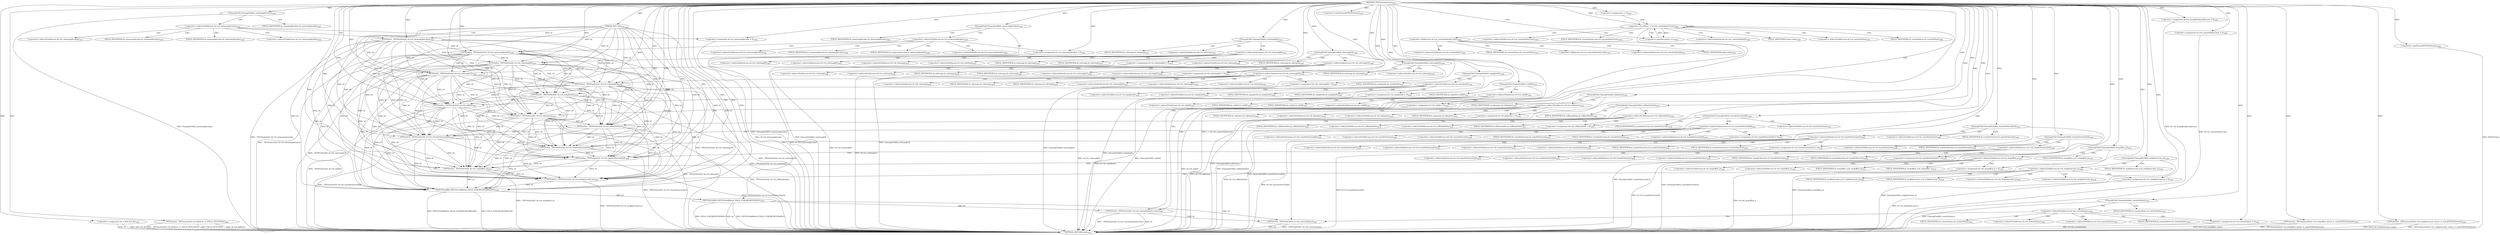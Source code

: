 digraph "TIFFFreeDirectory" {  
"43213" [label = <(METHOD,TIFFFreeDirectory)<SUB>1619</SUB>> ]
"43599" [label = <(METHOD_RETURN,void)<SUB>1619</SUB>> ]
"43214" [label = <(PARAM,TIFF *tif)<SUB>1619</SUB>> ]
"43217" [label = <(&lt;operator&gt;.assignment,*td = &amp;tif-&gt;tif_dir)<SUB>1621</SUB>> ]
"43224" [label = <(_TIFFmemset,_TIFFmemset(td-&gt;td_fieldsset, 0, FIELD_SETLONGS))<SUB>1624</SUB>> ]
"43230" [label = <(CleanupField,CleanupField(td_sminsamplevalue))<SUB>1625</SUB>> ]
"43248" [label = <(CleanupField,CleanupField(td_smaxsamplevalue))<SUB>1626</SUB>> ]
"43266" [label = <(CleanupField,CleanupField(td_colormap[0]))<SUB>1627</SUB>> ]
"43290" [label = <(CleanupField,CleanupField(td_colormap[1]))<SUB>1628</SUB>> ]
"43314" [label = <(CleanupField,CleanupField(td_colormap[2]))<SUB>1629</SUB>> ]
"43338" [label = <(CleanupField,CleanupField(td_sampleinfo))<SUB>1630</SUB>> ]
"43356" [label = <(CleanupField,CleanupField(td_subifd))<SUB>1631</SUB>> ]
"43374" [label = <(CleanupField,CleanupField(td_inknames))<SUB>1632</SUB>> ]
"43392" [label = <(CleanupField,CleanupField(td_refblackwhite))<SUB>1633</SUB>> ]
"43410" [label = <(CleanupField,CleanupField(td_transferfunction[0]))<SUB>1634</SUB>> ]
"43434" [label = <(CleanupField,CleanupField(td_transferfunction[1]))<SUB>1635</SUB>> ]
"43458" [label = <(CleanupField,CleanupField(td_transferfunction[2]))<SUB>1636</SUB>> ]
"43482" [label = <(CleanupField,CleanupField(td_stripoffset_p))<SUB>1637</SUB>> ]
"43500" [label = <(CleanupField,CleanupField(td_stripbytecount_p))<SUB>1638</SUB>> ]
"43518" [label = <(&lt;operator&gt;.assignment,td-&gt;td_stripoffsetbyteallocsize = 0)<SUB>1639</SUB>> ]
"43523" [label = <(TIFFClrFieldBit,TIFFClrFieldBit(tif, FIELD_YCBCRSUBSAMPLING))<SUB>1640</SUB>> ]
"43526" [label = <(TIFFClrFieldBit,TIFFClrFieldBit(tif, FIELD_YCBCRPOSITIONING))<SUB>1641</SUB>> ]
"43560" [label = <(&lt;operator&gt;.assignment,td-&gt;td_customValueCount = 0)<SUB>1650</SUB>> ]
"43565" [label = <(CleanupField,CleanupField(td_customValues))<SUB>1651</SUB>> ]
"43583" [label = <(_TIFFmemset,_TIFFmemset(&amp;(td-&gt;td_stripoffset_entry), 0, sizeof(TIFFDirEntry)))<SUB>1653</SUB>> ]
"43591" [label = <(_TIFFmemset,_TIFFmemset(&amp;(td-&gt;td_stripbytecount_entry), 0, sizeof(TIFFDirEntry)))<SUB>1654</SUB>> ]
"43534" [label = <(&lt;operator&gt;.lessThan,i &lt; td-&gt;td_customValueCount)<SUB>1644</SUB>> ]
"43539" [label = <(&lt;operator&gt;.postIncrement,i++)<SUB>1644</SUB>> ]
"43531" [label = <(&lt;operator&gt;.assignment,i = 0)<SUB>1644</SUB>> ]
"43589" [label = <(&lt;operator&gt;.sizeOf,sizeof(TIFFDirEntry))<SUB>1653</SUB>> ]
"43597" [label = <(&lt;operator&gt;.sizeOf,sizeof(TIFFDirEntry))<SUB>1654</SUB>> ]
"43551" [label = <(_TIFFfreeExt,_TIFFfreeExt(tif, td-&gt;td_customValues[i].value))<SUB>1647</SUB>> ]
"43238" [label = <(_TIFFfreeExt,_TIFFfreeExt(tif, td-&gt;td_sminsamplevalue))<SUB>1625</SUB>> ]
"43243" [label = <(&lt;operator&gt;.assignment,td-&gt;td_sminsamplevalue = 0)<SUB>1625</SUB>> ]
"43256" [label = <(_TIFFfreeExt,_TIFFfreeExt(tif, td-&gt;td_smaxsamplevalue))<SUB>1626</SUB>> ]
"43261" [label = <(&lt;operator&gt;.assignment,td-&gt;td_smaxsamplevalue = 0)<SUB>1626</SUB>> ]
"43276" [label = <(_TIFFfreeExt,_TIFFfreeExt(tif, td-&gt;td_colormap[0]))<SUB>1627</SUB>> ]
"43283" [label = <(&lt;operator&gt;.assignment,td-&gt;td_colormap[0] = 0)<SUB>1627</SUB>> ]
"43300" [label = <(_TIFFfreeExt,_TIFFfreeExt(tif, td-&gt;td_colormap[1]))<SUB>1628</SUB>> ]
"43307" [label = <(&lt;operator&gt;.assignment,td-&gt;td_colormap[1] = 0)<SUB>1628</SUB>> ]
"43324" [label = <(_TIFFfreeExt,_TIFFfreeExt(tif, td-&gt;td_colormap[2]))<SUB>1629</SUB>> ]
"43331" [label = <(&lt;operator&gt;.assignment,td-&gt;td_colormap[2] = 0)<SUB>1629</SUB>> ]
"43346" [label = <(_TIFFfreeExt,_TIFFfreeExt(tif, td-&gt;td_sampleinfo))<SUB>1630</SUB>> ]
"43351" [label = <(&lt;operator&gt;.assignment,td-&gt;td_sampleinfo = 0)<SUB>1630</SUB>> ]
"43364" [label = <(_TIFFfreeExt,_TIFFfreeExt(tif, td-&gt;td_subifd))<SUB>1631</SUB>> ]
"43369" [label = <(&lt;operator&gt;.assignment,td-&gt;td_subifd = 0)<SUB>1631</SUB>> ]
"43382" [label = <(_TIFFfreeExt,_TIFFfreeExt(tif, td-&gt;td_inknames))<SUB>1632</SUB>> ]
"43387" [label = <(&lt;operator&gt;.assignment,td-&gt;td_inknames = 0)<SUB>1632</SUB>> ]
"43400" [label = <(_TIFFfreeExt,_TIFFfreeExt(tif, td-&gt;td_refblackwhite))<SUB>1633</SUB>> ]
"43405" [label = <(&lt;operator&gt;.assignment,td-&gt;td_refblackwhite = 0)<SUB>1633</SUB>> ]
"43420" [label = <(_TIFFfreeExt,_TIFFfreeExt(tif, td-&gt;td_transferfunction[0]))<SUB>1634</SUB>> ]
"43427" [label = <(&lt;operator&gt;.assignment,td-&gt;td_transferfunction[0] = 0)<SUB>1634</SUB>> ]
"43444" [label = <(_TIFFfreeExt,_TIFFfreeExt(tif, td-&gt;td_transferfunction[1]))<SUB>1635</SUB>> ]
"43451" [label = <(&lt;operator&gt;.assignment,td-&gt;td_transferfunction[1] = 0)<SUB>1635</SUB>> ]
"43468" [label = <(_TIFFfreeExt,_TIFFfreeExt(tif, td-&gt;td_transferfunction[2]))<SUB>1636</SUB>> ]
"43475" [label = <(&lt;operator&gt;.assignment,td-&gt;td_transferfunction[2] = 0)<SUB>1636</SUB>> ]
"43490" [label = <(_TIFFfreeExt,_TIFFfreeExt(tif, td-&gt;td_stripoffset_p))<SUB>1637</SUB>> ]
"43495" [label = <(&lt;operator&gt;.assignment,td-&gt;td_stripoffset_p = 0)<SUB>1637</SUB>> ]
"43508" [label = <(_TIFFfreeExt,_TIFFfreeExt(tif, td-&gt;td_stripbytecount_p))<SUB>1638</SUB>> ]
"43513" [label = <(&lt;operator&gt;.assignment,td-&gt;td_stripbytecount_p = 0)<SUB>1638</SUB>> ]
"43573" [label = <(_TIFFfreeExt,_TIFFfreeExt(tif, td-&gt;td_customValues))<SUB>1651</SUB>> ]
"43578" [label = <(&lt;operator&gt;.assignment,td-&gt;td_customValues = 0)<SUB>1651</SUB>> ]
"43536" [label = <(&lt;operator&gt;.indirectFieldAccess,td-&gt;td_customValueCount)<SUB>1644</SUB>> ]
"43538" [label = <(FIELD_IDENTIFIER,td_customValueCount,td_customValueCount)<SUB>1644</SUB>> ]
"43543" [label = <(&lt;operator&gt;.fieldAccess,td-&gt;td_customValues[i].value)<SUB>1646</SUB>> ]
"43234" [label = <(&lt;operator&gt;.indirectFieldAccess,td-&gt;td_sminsamplevalue)<SUB>1625</SUB>> ]
"43252" [label = <(&lt;operator&gt;.indirectFieldAccess,td-&gt;td_smaxsamplevalue)<SUB>1626</SUB>> ]
"43270" [label = <(&lt;operator&gt;.indirectIndexAccess,td-&gt;td_colormap[0])<SUB>1627</SUB>> ]
"43294" [label = <(&lt;operator&gt;.indirectIndexAccess,td-&gt;td_colormap[1])<SUB>1628</SUB>> ]
"43318" [label = <(&lt;operator&gt;.indirectIndexAccess,td-&gt;td_colormap[2])<SUB>1629</SUB>> ]
"43342" [label = <(&lt;operator&gt;.indirectFieldAccess,td-&gt;td_sampleinfo)<SUB>1630</SUB>> ]
"43360" [label = <(&lt;operator&gt;.indirectFieldAccess,td-&gt;td_subifd)<SUB>1631</SUB>> ]
"43378" [label = <(&lt;operator&gt;.indirectFieldAccess,td-&gt;td_inknames)<SUB>1632</SUB>> ]
"43396" [label = <(&lt;operator&gt;.indirectFieldAccess,td-&gt;td_refblackwhite)<SUB>1633</SUB>> ]
"43414" [label = <(&lt;operator&gt;.indirectIndexAccess,td-&gt;td_transferfunction[0])<SUB>1634</SUB>> ]
"43438" [label = <(&lt;operator&gt;.indirectIndexAccess,td-&gt;td_transferfunction[1])<SUB>1635</SUB>> ]
"43462" [label = <(&lt;operator&gt;.indirectIndexAccess,td-&gt;td_transferfunction[2])<SUB>1636</SUB>> ]
"43486" [label = <(&lt;operator&gt;.indirectFieldAccess,td-&gt;td_stripoffset_p)<SUB>1637</SUB>> ]
"43504" [label = <(&lt;operator&gt;.indirectFieldAccess,td-&gt;td_stripbytecount_p)<SUB>1638</SUB>> ]
"43544" [label = <(&lt;operator&gt;.indirectIndexAccess,td-&gt;td_customValues[i])<SUB>1646</SUB>> ]
"43549" [label = <(FIELD_IDENTIFIER,value,value)<SUB>1646</SUB>> ]
"43569" [label = <(&lt;operator&gt;.indirectFieldAccess,td-&gt;td_customValues)<SUB>1651</SUB>> ]
"43236" [label = <(FIELD_IDENTIFIER,td_sminsamplevalue,td_sminsamplevalue)<SUB>1625</SUB>> ]
"43254" [label = <(FIELD_IDENTIFIER,td_smaxsamplevalue,td_smaxsamplevalue)<SUB>1626</SUB>> ]
"43271" [label = <(&lt;operator&gt;.indirectFieldAccess,td-&gt;td_colormap)<SUB>1627</SUB>> ]
"43295" [label = <(&lt;operator&gt;.indirectFieldAccess,td-&gt;td_colormap)<SUB>1628</SUB>> ]
"43319" [label = <(&lt;operator&gt;.indirectFieldAccess,td-&gt;td_colormap)<SUB>1629</SUB>> ]
"43344" [label = <(FIELD_IDENTIFIER,td_sampleinfo,td_sampleinfo)<SUB>1630</SUB>> ]
"43362" [label = <(FIELD_IDENTIFIER,td_subifd,td_subifd)<SUB>1631</SUB>> ]
"43380" [label = <(FIELD_IDENTIFIER,td_inknames,td_inknames)<SUB>1632</SUB>> ]
"43398" [label = <(FIELD_IDENTIFIER,td_refblackwhite,td_refblackwhite)<SUB>1633</SUB>> ]
"43415" [label = <(&lt;operator&gt;.indirectFieldAccess,td-&gt;td_transferfunction)<SUB>1634</SUB>> ]
"43439" [label = <(&lt;operator&gt;.indirectFieldAccess,td-&gt;td_transferfunction)<SUB>1635</SUB>> ]
"43463" [label = <(&lt;operator&gt;.indirectFieldAccess,td-&gt;td_transferfunction)<SUB>1636</SUB>> ]
"43488" [label = <(FIELD_IDENTIFIER,td_stripoffset_p,td_stripoffset_p)<SUB>1637</SUB>> ]
"43506" [label = <(FIELD_IDENTIFIER,td_stripbytecount_p,td_stripbytecount_p)<SUB>1638</SUB>> ]
"43545" [label = <(&lt;operator&gt;.indirectFieldAccess,td-&gt;td_customValues)<SUB>1646</SUB>> ]
"43553" [label = <(&lt;operator&gt;.fieldAccess,td-&gt;td_customValues[i].value)<SUB>1647</SUB>> ]
"43571" [label = <(FIELD_IDENTIFIER,td_customValues,td_customValues)<SUB>1651</SUB>> ]
"43240" [label = <(&lt;operator&gt;.indirectFieldAccess,td-&gt;td_sminsamplevalue)<SUB>1625</SUB>> ]
"43244" [label = <(&lt;operator&gt;.indirectFieldAccess,td-&gt;td_sminsamplevalue)<SUB>1625</SUB>> ]
"43258" [label = <(&lt;operator&gt;.indirectFieldAccess,td-&gt;td_smaxsamplevalue)<SUB>1626</SUB>> ]
"43262" [label = <(&lt;operator&gt;.indirectFieldAccess,td-&gt;td_smaxsamplevalue)<SUB>1626</SUB>> ]
"43273" [label = <(FIELD_IDENTIFIER,td_colormap,td_colormap)<SUB>1627</SUB>> ]
"43278" [label = <(&lt;operator&gt;.indirectIndexAccess,td-&gt;td_colormap[0])<SUB>1627</SUB>> ]
"43284" [label = <(&lt;operator&gt;.indirectIndexAccess,td-&gt;td_colormap[0])<SUB>1627</SUB>> ]
"43297" [label = <(FIELD_IDENTIFIER,td_colormap,td_colormap)<SUB>1628</SUB>> ]
"43302" [label = <(&lt;operator&gt;.indirectIndexAccess,td-&gt;td_colormap[1])<SUB>1628</SUB>> ]
"43308" [label = <(&lt;operator&gt;.indirectIndexAccess,td-&gt;td_colormap[1])<SUB>1628</SUB>> ]
"43321" [label = <(FIELD_IDENTIFIER,td_colormap,td_colormap)<SUB>1629</SUB>> ]
"43326" [label = <(&lt;operator&gt;.indirectIndexAccess,td-&gt;td_colormap[2])<SUB>1629</SUB>> ]
"43332" [label = <(&lt;operator&gt;.indirectIndexAccess,td-&gt;td_colormap[2])<SUB>1629</SUB>> ]
"43348" [label = <(&lt;operator&gt;.indirectFieldAccess,td-&gt;td_sampleinfo)<SUB>1630</SUB>> ]
"43352" [label = <(&lt;operator&gt;.indirectFieldAccess,td-&gt;td_sampleinfo)<SUB>1630</SUB>> ]
"43366" [label = <(&lt;operator&gt;.indirectFieldAccess,td-&gt;td_subifd)<SUB>1631</SUB>> ]
"43370" [label = <(&lt;operator&gt;.indirectFieldAccess,td-&gt;td_subifd)<SUB>1631</SUB>> ]
"43384" [label = <(&lt;operator&gt;.indirectFieldAccess,td-&gt;td_inknames)<SUB>1632</SUB>> ]
"43388" [label = <(&lt;operator&gt;.indirectFieldAccess,td-&gt;td_inknames)<SUB>1632</SUB>> ]
"43402" [label = <(&lt;operator&gt;.indirectFieldAccess,td-&gt;td_refblackwhite)<SUB>1633</SUB>> ]
"43406" [label = <(&lt;operator&gt;.indirectFieldAccess,td-&gt;td_refblackwhite)<SUB>1633</SUB>> ]
"43417" [label = <(FIELD_IDENTIFIER,td_transferfunction,td_transferfunction)<SUB>1634</SUB>> ]
"43422" [label = <(&lt;operator&gt;.indirectIndexAccess,td-&gt;td_transferfunction[0])<SUB>1634</SUB>> ]
"43428" [label = <(&lt;operator&gt;.indirectIndexAccess,td-&gt;td_transferfunction[0])<SUB>1634</SUB>> ]
"43441" [label = <(FIELD_IDENTIFIER,td_transferfunction,td_transferfunction)<SUB>1635</SUB>> ]
"43446" [label = <(&lt;operator&gt;.indirectIndexAccess,td-&gt;td_transferfunction[1])<SUB>1635</SUB>> ]
"43452" [label = <(&lt;operator&gt;.indirectIndexAccess,td-&gt;td_transferfunction[1])<SUB>1635</SUB>> ]
"43465" [label = <(FIELD_IDENTIFIER,td_transferfunction,td_transferfunction)<SUB>1636</SUB>> ]
"43470" [label = <(&lt;operator&gt;.indirectIndexAccess,td-&gt;td_transferfunction[2])<SUB>1636</SUB>> ]
"43476" [label = <(&lt;operator&gt;.indirectIndexAccess,td-&gt;td_transferfunction[2])<SUB>1636</SUB>> ]
"43492" [label = <(&lt;operator&gt;.indirectFieldAccess,td-&gt;td_stripoffset_p)<SUB>1637</SUB>> ]
"43496" [label = <(&lt;operator&gt;.indirectFieldAccess,td-&gt;td_stripoffset_p)<SUB>1637</SUB>> ]
"43510" [label = <(&lt;operator&gt;.indirectFieldAccess,td-&gt;td_stripbytecount_p)<SUB>1638</SUB>> ]
"43514" [label = <(&lt;operator&gt;.indirectFieldAccess,td-&gt;td_stripbytecount_p)<SUB>1638</SUB>> ]
"43547" [label = <(FIELD_IDENTIFIER,td_customValues,td_customValues)<SUB>1646</SUB>> ]
"43554" [label = <(&lt;operator&gt;.indirectIndexAccess,td-&gt;td_customValues[i])<SUB>1647</SUB>> ]
"43559" [label = <(FIELD_IDENTIFIER,value,value)<SUB>1647</SUB>> ]
"43575" [label = <(&lt;operator&gt;.indirectFieldAccess,td-&gt;td_customValues)<SUB>1651</SUB>> ]
"43579" [label = <(&lt;operator&gt;.indirectFieldAccess,td-&gt;td_customValues)<SUB>1651</SUB>> ]
"43242" [label = <(FIELD_IDENTIFIER,td_sminsamplevalue,td_sminsamplevalue)<SUB>1625</SUB>> ]
"43246" [label = <(FIELD_IDENTIFIER,td_sminsamplevalue,td_sminsamplevalue)<SUB>1625</SUB>> ]
"43260" [label = <(FIELD_IDENTIFIER,td_smaxsamplevalue,td_smaxsamplevalue)<SUB>1626</SUB>> ]
"43264" [label = <(FIELD_IDENTIFIER,td_smaxsamplevalue,td_smaxsamplevalue)<SUB>1626</SUB>> ]
"43279" [label = <(&lt;operator&gt;.indirectFieldAccess,td-&gt;td_colormap)<SUB>1627</SUB>> ]
"43285" [label = <(&lt;operator&gt;.indirectFieldAccess,td-&gt;td_colormap)<SUB>1627</SUB>> ]
"43303" [label = <(&lt;operator&gt;.indirectFieldAccess,td-&gt;td_colormap)<SUB>1628</SUB>> ]
"43309" [label = <(&lt;operator&gt;.indirectFieldAccess,td-&gt;td_colormap)<SUB>1628</SUB>> ]
"43327" [label = <(&lt;operator&gt;.indirectFieldAccess,td-&gt;td_colormap)<SUB>1629</SUB>> ]
"43333" [label = <(&lt;operator&gt;.indirectFieldAccess,td-&gt;td_colormap)<SUB>1629</SUB>> ]
"43350" [label = <(FIELD_IDENTIFIER,td_sampleinfo,td_sampleinfo)<SUB>1630</SUB>> ]
"43354" [label = <(FIELD_IDENTIFIER,td_sampleinfo,td_sampleinfo)<SUB>1630</SUB>> ]
"43368" [label = <(FIELD_IDENTIFIER,td_subifd,td_subifd)<SUB>1631</SUB>> ]
"43372" [label = <(FIELD_IDENTIFIER,td_subifd,td_subifd)<SUB>1631</SUB>> ]
"43386" [label = <(FIELD_IDENTIFIER,td_inknames,td_inknames)<SUB>1632</SUB>> ]
"43390" [label = <(FIELD_IDENTIFIER,td_inknames,td_inknames)<SUB>1632</SUB>> ]
"43404" [label = <(FIELD_IDENTIFIER,td_refblackwhite,td_refblackwhite)<SUB>1633</SUB>> ]
"43408" [label = <(FIELD_IDENTIFIER,td_refblackwhite,td_refblackwhite)<SUB>1633</SUB>> ]
"43423" [label = <(&lt;operator&gt;.indirectFieldAccess,td-&gt;td_transferfunction)<SUB>1634</SUB>> ]
"43429" [label = <(&lt;operator&gt;.indirectFieldAccess,td-&gt;td_transferfunction)<SUB>1634</SUB>> ]
"43447" [label = <(&lt;operator&gt;.indirectFieldAccess,td-&gt;td_transferfunction)<SUB>1635</SUB>> ]
"43453" [label = <(&lt;operator&gt;.indirectFieldAccess,td-&gt;td_transferfunction)<SUB>1635</SUB>> ]
"43471" [label = <(&lt;operator&gt;.indirectFieldAccess,td-&gt;td_transferfunction)<SUB>1636</SUB>> ]
"43477" [label = <(&lt;operator&gt;.indirectFieldAccess,td-&gt;td_transferfunction)<SUB>1636</SUB>> ]
"43494" [label = <(FIELD_IDENTIFIER,td_stripoffset_p,td_stripoffset_p)<SUB>1637</SUB>> ]
"43498" [label = <(FIELD_IDENTIFIER,td_stripoffset_p,td_stripoffset_p)<SUB>1637</SUB>> ]
"43512" [label = <(FIELD_IDENTIFIER,td_stripbytecount_p,td_stripbytecount_p)<SUB>1638</SUB>> ]
"43516" [label = <(FIELD_IDENTIFIER,td_stripbytecount_p,td_stripbytecount_p)<SUB>1638</SUB>> ]
"43555" [label = <(&lt;operator&gt;.indirectFieldAccess,td-&gt;td_customValues)<SUB>1647</SUB>> ]
"43577" [label = <(FIELD_IDENTIFIER,td_customValues,td_customValues)<SUB>1651</SUB>> ]
"43581" [label = <(FIELD_IDENTIFIER,td_customValues,td_customValues)<SUB>1651</SUB>> ]
"43281" [label = <(FIELD_IDENTIFIER,td_colormap,td_colormap)<SUB>1627</SUB>> ]
"43287" [label = <(FIELD_IDENTIFIER,td_colormap,td_colormap)<SUB>1627</SUB>> ]
"43305" [label = <(FIELD_IDENTIFIER,td_colormap,td_colormap)<SUB>1628</SUB>> ]
"43311" [label = <(FIELD_IDENTIFIER,td_colormap,td_colormap)<SUB>1628</SUB>> ]
"43329" [label = <(FIELD_IDENTIFIER,td_colormap,td_colormap)<SUB>1629</SUB>> ]
"43335" [label = <(FIELD_IDENTIFIER,td_colormap,td_colormap)<SUB>1629</SUB>> ]
"43425" [label = <(FIELD_IDENTIFIER,td_transferfunction,td_transferfunction)<SUB>1634</SUB>> ]
"43431" [label = <(FIELD_IDENTIFIER,td_transferfunction,td_transferfunction)<SUB>1634</SUB>> ]
"43449" [label = <(FIELD_IDENTIFIER,td_transferfunction,td_transferfunction)<SUB>1635</SUB>> ]
"43455" [label = <(FIELD_IDENTIFIER,td_transferfunction,td_transferfunction)<SUB>1635</SUB>> ]
"43473" [label = <(FIELD_IDENTIFIER,td_transferfunction,td_transferfunction)<SUB>1636</SUB>> ]
"43479" [label = <(FIELD_IDENTIFIER,td_transferfunction,td_transferfunction)<SUB>1636</SUB>> ]
"43557" [label = <(FIELD_IDENTIFIER,td_customValues,td_customValues)<SUB>1647</SUB>> ]
  "43217" -> "43599"  [ label = "DDG: td"] 
  "43217" -> "43599"  [ label = "DDG: &amp;tif-&gt;tif_dir"] 
  "43224" -> "43599"  [ label = "DDG: td-&gt;td_fieldsset"] 
  "43224" -> "43599"  [ label = "DDG: _TIFFmemset(td-&gt;td_fieldsset, 0, FIELD_SETLONGS)"] 
  "43230" -> "43599"  [ label = "DDG: CleanupField(td_sminsamplevalue)"] 
  "43238" -> "43599"  [ label = "DDG: _TIFFfreeExt(tif, td-&gt;td_sminsamplevalue)"] 
  "43243" -> "43599"  [ label = "DDG: td-&gt;td_sminsamplevalue"] 
  "43248" -> "43599"  [ label = "DDG: CleanupField(td_smaxsamplevalue)"] 
  "43256" -> "43599"  [ label = "DDG: _TIFFfreeExt(tif, td-&gt;td_smaxsamplevalue)"] 
  "43261" -> "43599"  [ label = "DDG: td-&gt;td_smaxsamplevalue"] 
  "43266" -> "43599"  [ label = "DDG: CleanupField(td_colormap[0])"] 
  "43276" -> "43599"  [ label = "DDG: _TIFFfreeExt(tif, td-&gt;td_colormap[0])"] 
  "43283" -> "43599"  [ label = "DDG: td-&gt;td_colormap[0]"] 
  "43290" -> "43599"  [ label = "DDG: CleanupField(td_colormap[1])"] 
  "43300" -> "43599"  [ label = "DDG: _TIFFfreeExt(tif, td-&gt;td_colormap[1])"] 
  "43307" -> "43599"  [ label = "DDG: td-&gt;td_colormap[1]"] 
  "43314" -> "43599"  [ label = "DDG: CleanupField(td_colormap[2])"] 
  "43324" -> "43599"  [ label = "DDG: _TIFFfreeExt(tif, td-&gt;td_colormap[2])"] 
  "43331" -> "43599"  [ label = "DDG: td-&gt;td_colormap[2]"] 
  "43338" -> "43599"  [ label = "DDG: CleanupField(td_sampleinfo)"] 
  "43346" -> "43599"  [ label = "DDG: _TIFFfreeExt(tif, td-&gt;td_sampleinfo)"] 
  "43351" -> "43599"  [ label = "DDG: td-&gt;td_sampleinfo"] 
  "43356" -> "43599"  [ label = "DDG: CleanupField(td_subifd)"] 
  "43364" -> "43599"  [ label = "DDG: _TIFFfreeExt(tif, td-&gt;td_subifd)"] 
  "43369" -> "43599"  [ label = "DDG: td-&gt;td_subifd"] 
  "43374" -> "43599"  [ label = "DDG: CleanupField(td_inknames)"] 
  "43382" -> "43599"  [ label = "DDG: _TIFFfreeExt(tif, td-&gt;td_inknames)"] 
  "43387" -> "43599"  [ label = "DDG: td-&gt;td_inknames"] 
  "43392" -> "43599"  [ label = "DDG: CleanupField(td_refblackwhite)"] 
  "43400" -> "43599"  [ label = "DDG: _TIFFfreeExt(tif, td-&gt;td_refblackwhite)"] 
  "43405" -> "43599"  [ label = "DDG: td-&gt;td_refblackwhite"] 
  "43410" -> "43599"  [ label = "DDG: CleanupField(td_transferfunction[0])"] 
  "43420" -> "43599"  [ label = "DDG: _TIFFfreeExt(tif, td-&gt;td_transferfunction[0])"] 
  "43427" -> "43599"  [ label = "DDG: td-&gt;td_transferfunction[0]"] 
  "43434" -> "43599"  [ label = "DDG: CleanupField(td_transferfunction[1])"] 
  "43444" -> "43599"  [ label = "DDG: _TIFFfreeExt(tif, td-&gt;td_transferfunction[1])"] 
  "43451" -> "43599"  [ label = "DDG: td-&gt;td_transferfunction[1]"] 
  "43458" -> "43599"  [ label = "DDG: CleanupField(td_transferfunction[2])"] 
  "43468" -> "43599"  [ label = "DDG: _TIFFfreeExt(tif, td-&gt;td_transferfunction[2])"] 
  "43475" -> "43599"  [ label = "DDG: td-&gt;td_transferfunction[2]"] 
  "43482" -> "43599"  [ label = "DDG: CleanupField(td_stripoffset_p)"] 
  "43490" -> "43599"  [ label = "DDG: _TIFFfreeExt(tif, td-&gt;td_stripoffset_p)"] 
  "43495" -> "43599"  [ label = "DDG: td-&gt;td_stripoffset_p"] 
  "43500" -> "43599"  [ label = "DDG: CleanupField(td_stripbytecount_p)"] 
  "43508" -> "43599"  [ label = "DDG: _TIFFfreeExt(tif, td-&gt;td_stripbytecount_p)"] 
  "43513" -> "43599"  [ label = "DDG: td-&gt;td_stripbytecount_p"] 
  "43518" -> "43599"  [ label = "DDG: td-&gt;td_stripoffsetbyteallocsize"] 
  "43523" -> "43599"  [ label = "DDG: TIFFClrFieldBit(tif, FIELD_YCBCRSUBSAMPLING)"] 
  "43526" -> "43599"  [ label = "DDG: tif"] 
  "43526" -> "43599"  [ label = "DDG: TIFFClrFieldBit(tif, FIELD_YCBCRPOSITIONING)"] 
  "43534" -> "43599"  [ label = "DDG: i"] 
  "43534" -> "43599"  [ label = "DDG: i &lt; td-&gt;td_customValueCount"] 
  "43560" -> "43599"  [ label = "DDG: td-&gt;td_customValueCount"] 
  "43565" -> "43599"  [ label = "DDG: CleanupField(td_customValues)"] 
  "43573" -> "43599"  [ label = "DDG: tif"] 
  "43573" -> "43599"  [ label = "DDG: _TIFFfreeExt(tif, td-&gt;td_customValues)"] 
  "43578" -> "43599"  [ label = "DDG: td-&gt;td_customValues"] 
  "43583" -> "43599"  [ label = "DDG: &amp;(td-&gt;td_stripoffset_entry)"] 
  "43583" -> "43599"  [ label = "DDG: _TIFFmemset(&amp;(td-&gt;td_stripoffset_entry), 0, sizeof(TIFFDirEntry))"] 
  "43591" -> "43599"  [ label = "DDG: &amp;(td-&gt;td_stripbytecount_entry)"] 
  "43597" -> "43599"  [ label = "DDG: TIFFDirEntry"] 
  "43591" -> "43599"  [ label = "DDG: _TIFFmemset(&amp;(td-&gt;td_stripbytecount_entry), 0, sizeof(TIFFDirEntry))"] 
  "43551" -> "43599"  [ label = "DDG: tif"] 
  "43551" -> "43599"  [ label = "DDG: _TIFFfreeExt(tif, td-&gt;td_customValues[i].value)"] 
  "43526" -> "43599"  [ label = "DDG: FIELD_YCBCRPOSITIONING"] 
  "43224" -> "43599"  [ label = "DDG: FIELD_SETLONGS"] 
  "43523" -> "43599"  [ label = "DDG: FIELD_YCBCRSUBSAMPLING"] 
  "43213" -> "43214"  [ label = "DDG: "] 
  "43213" -> "43230"  [ label = "DDG: "] 
  "43213" -> "43248"  [ label = "DDG: "] 
  "43213" -> "43266"  [ label = "DDG: "] 
  "43213" -> "43290"  [ label = "DDG: "] 
  "43213" -> "43314"  [ label = "DDG: "] 
  "43213" -> "43338"  [ label = "DDG: "] 
  "43213" -> "43356"  [ label = "DDG: "] 
  "43213" -> "43374"  [ label = "DDG: "] 
  "43213" -> "43392"  [ label = "DDG: "] 
  "43213" -> "43410"  [ label = "DDG: "] 
  "43213" -> "43434"  [ label = "DDG: "] 
  "43213" -> "43458"  [ label = "DDG: "] 
  "43213" -> "43482"  [ label = "DDG: "] 
  "43213" -> "43500"  [ label = "DDG: "] 
  "43213" -> "43518"  [ label = "DDG: "] 
  "43213" -> "43560"  [ label = "DDG: "] 
  "43213" -> "43565"  [ label = "DDG: "] 
  "43213" -> "43217"  [ label = "DDG: "] 
  "43213" -> "43224"  [ label = "DDG: "] 
  "43238" -> "43523"  [ label = "DDG: tif"] 
  "43256" -> "43523"  [ label = "DDG: tif"] 
  "43276" -> "43523"  [ label = "DDG: tif"] 
  "43300" -> "43523"  [ label = "DDG: tif"] 
  "43324" -> "43523"  [ label = "DDG: tif"] 
  "43346" -> "43523"  [ label = "DDG: tif"] 
  "43364" -> "43523"  [ label = "DDG: tif"] 
  "43382" -> "43523"  [ label = "DDG: tif"] 
  "43400" -> "43523"  [ label = "DDG: tif"] 
  "43420" -> "43523"  [ label = "DDG: tif"] 
  "43444" -> "43523"  [ label = "DDG: tif"] 
  "43468" -> "43523"  [ label = "DDG: tif"] 
  "43490" -> "43523"  [ label = "DDG: tif"] 
  "43508" -> "43523"  [ label = "DDG: tif"] 
  "43214" -> "43523"  [ label = "DDG: tif"] 
  "43213" -> "43523"  [ label = "DDG: "] 
  "43523" -> "43526"  [ label = "DDG: tif"] 
  "43213" -> "43526"  [ label = "DDG: "] 
  "43213" -> "43583"  [ label = "DDG: "] 
  "43213" -> "43591"  [ label = "DDG: "] 
  "43213" -> "43531"  [ label = "DDG: "] 
  "43531" -> "43534"  [ label = "DDG: i"] 
  "43539" -> "43534"  [ label = "DDG: i"] 
  "43213" -> "43534"  [ label = "DDG: "] 
  "43534" -> "43539"  [ label = "DDG: i"] 
  "43213" -> "43539"  [ label = "DDG: "] 
  "43213" -> "43589"  [ label = "DDG: "] 
  "43213" -> "43597"  [ label = "DDG: "] 
  "43213" -> "43243"  [ label = "DDG: "] 
  "43213" -> "43261"  [ label = "DDG: "] 
  "43213" -> "43283"  [ label = "DDG: "] 
  "43213" -> "43307"  [ label = "DDG: "] 
  "43213" -> "43331"  [ label = "DDG: "] 
  "43213" -> "43351"  [ label = "DDG: "] 
  "43213" -> "43369"  [ label = "DDG: "] 
  "43213" -> "43387"  [ label = "DDG: "] 
  "43213" -> "43405"  [ label = "DDG: "] 
  "43213" -> "43427"  [ label = "DDG: "] 
  "43213" -> "43451"  [ label = "DDG: "] 
  "43213" -> "43475"  [ label = "DDG: "] 
  "43213" -> "43495"  [ label = "DDG: "] 
  "43213" -> "43513"  [ label = "DDG: "] 
  "43526" -> "43551"  [ label = "DDG: tif"] 
  "43213" -> "43551"  [ label = "DDG: "] 
  "43213" -> "43578"  [ label = "DDG: "] 
  "43214" -> "43238"  [ label = "DDG: tif"] 
  "43213" -> "43238"  [ label = "DDG: "] 
  "43238" -> "43256"  [ label = "DDG: tif"] 
  "43214" -> "43256"  [ label = "DDG: tif"] 
  "43213" -> "43256"  [ label = "DDG: "] 
  "43238" -> "43276"  [ label = "DDG: tif"] 
  "43256" -> "43276"  [ label = "DDG: tif"] 
  "43214" -> "43276"  [ label = "DDG: tif"] 
  "43213" -> "43276"  [ label = "DDG: "] 
  "43238" -> "43300"  [ label = "DDG: tif"] 
  "43256" -> "43300"  [ label = "DDG: tif"] 
  "43276" -> "43300"  [ label = "DDG: tif"] 
  "43214" -> "43300"  [ label = "DDG: tif"] 
  "43213" -> "43300"  [ label = "DDG: "] 
  "43238" -> "43324"  [ label = "DDG: tif"] 
  "43256" -> "43324"  [ label = "DDG: tif"] 
  "43276" -> "43324"  [ label = "DDG: tif"] 
  "43300" -> "43324"  [ label = "DDG: tif"] 
  "43214" -> "43324"  [ label = "DDG: tif"] 
  "43213" -> "43324"  [ label = "DDG: "] 
  "43238" -> "43346"  [ label = "DDG: tif"] 
  "43256" -> "43346"  [ label = "DDG: tif"] 
  "43276" -> "43346"  [ label = "DDG: tif"] 
  "43300" -> "43346"  [ label = "DDG: tif"] 
  "43324" -> "43346"  [ label = "DDG: tif"] 
  "43214" -> "43346"  [ label = "DDG: tif"] 
  "43213" -> "43346"  [ label = "DDG: "] 
  "43238" -> "43364"  [ label = "DDG: tif"] 
  "43256" -> "43364"  [ label = "DDG: tif"] 
  "43276" -> "43364"  [ label = "DDG: tif"] 
  "43300" -> "43364"  [ label = "DDG: tif"] 
  "43324" -> "43364"  [ label = "DDG: tif"] 
  "43346" -> "43364"  [ label = "DDG: tif"] 
  "43214" -> "43364"  [ label = "DDG: tif"] 
  "43213" -> "43364"  [ label = "DDG: "] 
  "43238" -> "43382"  [ label = "DDG: tif"] 
  "43256" -> "43382"  [ label = "DDG: tif"] 
  "43276" -> "43382"  [ label = "DDG: tif"] 
  "43300" -> "43382"  [ label = "DDG: tif"] 
  "43324" -> "43382"  [ label = "DDG: tif"] 
  "43346" -> "43382"  [ label = "DDG: tif"] 
  "43364" -> "43382"  [ label = "DDG: tif"] 
  "43214" -> "43382"  [ label = "DDG: tif"] 
  "43213" -> "43382"  [ label = "DDG: "] 
  "43238" -> "43400"  [ label = "DDG: tif"] 
  "43256" -> "43400"  [ label = "DDG: tif"] 
  "43276" -> "43400"  [ label = "DDG: tif"] 
  "43300" -> "43400"  [ label = "DDG: tif"] 
  "43324" -> "43400"  [ label = "DDG: tif"] 
  "43346" -> "43400"  [ label = "DDG: tif"] 
  "43364" -> "43400"  [ label = "DDG: tif"] 
  "43382" -> "43400"  [ label = "DDG: tif"] 
  "43214" -> "43400"  [ label = "DDG: tif"] 
  "43213" -> "43400"  [ label = "DDG: "] 
  "43238" -> "43420"  [ label = "DDG: tif"] 
  "43256" -> "43420"  [ label = "DDG: tif"] 
  "43276" -> "43420"  [ label = "DDG: tif"] 
  "43300" -> "43420"  [ label = "DDG: tif"] 
  "43324" -> "43420"  [ label = "DDG: tif"] 
  "43346" -> "43420"  [ label = "DDG: tif"] 
  "43364" -> "43420"  [ label = "DDG: tif"] 
  "43382" -> "43420"  [ label = "DDG: tif"] 
  "43400" -> "43420"  [ label = "DDG: tif"] 
  "43214" -> "43420"  [ label = "DDG: tif"] 
  "43213" -> "43420"  [ label = "DDG: "] 
  "43238" -> "43444"  [ label = "DDG: tif"] 
  "43256" -> "43444"  [ label = "DDG: tif"] 
  "43276" -> "43444"  [ label = "DDG: tif"] 
  "43300" -> "43444"  [ label = "DDG: tif"] 
  "43324" -> "43444"  [ label = "DDG: tif"] 
  "43346" -> "43444"  [ label = "DDG: tif"] 
  "43364" -> "43444"  [ label = "DDG: tif"] 
  "43382" -> "43444"  [ label = "DDG: tif"] 
  "43400" -> "43444"  [ label = "DDG: tif"] 
  "43420" -> "43444"  [ label = "DDG: tif"] 
  "43214" -> "43444"  [ label = "DDG: tif"] 
  "43213" -> "43444"  [ label = "DDG: "] 
  "43238" -> "43468"  [ label = "DDG: tif"] 
  "43256" -> "43468"  [ label = "DDG: tif"] 
  "43276" -> "43468"  [ label = "DDG: tif"] 
  "43300" -> "43468"  [ label = "DDG: tif"] 
  "43324" -> "43468"  [ label = "DDG: tif"] 
  "43346" -> "43468"  [ label = "DDG: tif"] 
  "43364" -> "43468"  [ label = "DDG: tif"] 
  "43382" -> "43468"  [ label = "DDG: tif"] 
  "43400" -> "43468"  [ label = "DDG: tif"] 
  "43420" -> "43468"  [ label = "DDG: tif"] 
  "43444" -> "43468"  [ label = "DDG: tif"] 
  "43214" -> "43468"  [ label = "DDG: tif"] 
  "43213" -> "43468"  [ label = "DDG: "] 
  "43238" -> "43490"  [ label = "DDG: tif"] 
  "43256" -> "43490"  [ label = "DDG: tif"] 
  "43276" -> "43490"  [ label = "DDG: tif"] 
  "43300" -> "43490"  [ label = "DDG: tif"] 
  "43324" -> "43490"  [ label = "DDG: tif"] 
  "43346" -> "43490"  [ label = "DDG: tif"] 
  "43364" -> "43490"  [ label = "DDG: tif"] 
  "43382" -> "43490"  [ label = "DDG: tif"] 
  "43400" -> "43490"  [ label = "DDG: tif"] 
  "43420" -> "43490"  [ label = "DDG: tif"] 
  "43444" -> "43490"  [ label = "DDG: tif"] 
  "43468" -> "43490"  [ label = "DDG: tif"] 
  "43214" -> "43490"  [ label = "DDG: tif"] 
  "43213" -> "43490"  [ label = "DDG: "] 
  "43238" -> "43508"  [ label = "DDG: tif"] 
  "43256" -> "43508"  [ label = "DDG: tif"] 
  "43276" -> "43508"  [ label = "DDG: tif"] 
  "43300" -> "43508"  [ label = "DDG: tif"] 
  "43324" -> "43508"  [ label = "DDG: tif"] 
  "43346" -> "43508"  [ label = "DDG: tif"] 
  "43364" -> "43508"  [ label = "DDG: tif"] 
  "43382" -> "43508"  [ label = "DDG: tif"] 
  "43400" -> "43508"  [ label = "DDG: tif"] 
  "43420" -> "43508"  [ label = "DDG: tif"] 
  "43444" -> "43508"  [ label = "DDG: tif"] 
  "43468" -> "43508"  [ label = "DDG: tif"] 
  "43490" -> "43508"  [ label = "DDG: tif"] 
  "43214" -> "43508"  [ label = "DDG: tif"] 
  "43213" -> "43508"  [ label = "DDG: "] 
  "43526" -> "43573"  [ label = "DDG: tif"] 
  "43551" -> "43573"  [ label = "DDG: tif"] 
  "43213" -> "43573"  [ label = "DDG: "] 
  "43230" -> "43234"  [ label = "CDG: "] 
  "43230" -> "43236"  [ label = "CDG: "] 
  "43248" -> "43254"  [ label = "CDG: "] 
  "43248" -> "43252"  [ label = "CDG: "] 
  "43266" -> "43270"  [ label = "CDG: "] 
  "43266" -> "43271"  [ label = "CDG: "] 
  "43266" -> "43273"  [ label = "CDG: "] 
  "43290" -> "43294"  [ label = "CDG: "] 
  "43290" -> "43297"  [ label = "CDG: "] 
  "43290" -> "43295"  [ label = "CDG: "] 
  "43314" -> "43318"  [ label = "CDG: "] 
  "43314" -> "43319"  [ label = "CDG: "] 
  "43314" -> "43321"  [ label = "CDG: "] 
  "43338" -> "43344"  [ label = "CDG: "] 
  "43338" -> "43342"  [ label = "CDG: "] 
  "43356" -> "43360"  [ label = "CDG: "] 
  "43356" -> "43362"  [ label = "CDG: "] 
  "43374" -> "43380"  [ label = "CDG: "] 
  "43374" -> "43378"  [ label = "CDG: "] 
  "43392" -> "43396"  [ label = "CDG: "] 
  "43392" -> "43398"  [ label = "CDG: "] 
  "43410" -> "43415"  [ label = "CDG: "] 
  "43410" -> "43414"  [ label = "CDG: "] 
  "43410" -> "43417"  [ label = "CDG: "] 
  "43434" -> "43439"  [ label = "CDG: "] 
  "43434" -> "43438"  [ label = "CDG: "] 
  "43434" -> "43441"  [ label = "CDG: "] 
  "43458" -> "43465"  [ label = "CDG: "] 
  "43458" -> "43463"  [ label = "CDG: "] 
  "43458" -> "43462"  [ label = "CDG: "] 
  "43482" -> "43488"  [ label = "CDG: "] 
  "43482" -> "43486"  [ label = "CDG: "] 
  "43500" -> "43506"  [ label = "CDG: "] 
  "43500" -> "43504"  [ label = "CDG: "] 
  "43565" -> "43569"  [ label = "CDG: "] 
  "43565" -> "43571"  [ label = "CDG: "] 
  "43534" -> "43543"  [ label = "CDG: "] 
  "43534" -> "43538"  [ label = "CDG: "] 
  "43534" -> "43544"  [ label = "CDG: "] 
  "43534" -> "43534"  [ label = "CDG: "] 
  "43534" -> "43539"  [ label = "CDG: "] 
  "43534" -> "43549"  [ label = "CDG: "] 
  "43534" -> "43547"  [ label = "CDG: "] 
  "43534" -> "43545"  [ label = "CDG: "] 
  "43534" -> "43536"  [ label = "CDG: "] 
  "43543" -> "43559"  [ label = "CDG: "] 
  "43543" -> "43554"  [ label = "CDG: "] 
  "43543" -> "43557"  [ label = "CDG: "] 
  "43543" -> "43553"  [ label = "CDG: "] 
  "43543" -> "43551"  [ label = "CDG: "] 
  "43543" -> "43555"  [ label = "CDG: "] 
  "43234" -> "43244"  [ label = "CDG: "] 
  "43234" -> "43240"  [ label = "CDG: "] 
  "43234" -> "43246"  [ label = "CDG: "] 
  "43234" -> "43238"  [ label = "CDG: "] 
  "43234" -> "43242"  [ label = "CDG: "] 
  "43234" -> "43243"  [ label = "CDG: "] 
  "43252" -> "43261"  [ label = "CDG: "] 
  "43252" -> "43260"  [ label = "CDG: "] 
  "43252" -> "43262"  [ label = "CDG: "] 
  "43252" -> "43264"  [ label = "CDG: "] 
  "43252" -> "43256"  [ label = "CDG: "] 
  "43252" -> "43258"  [ label = "CDG: "] 
  "43270" -> "43278"  [ label = "CDG: "] 
  "43270" -> "43283"  [ label = "CDG: "] 
  "43270" -> "43287"  [ label = "CDG: "] 
  "43270" -> "43276"  [ label = "CDG: "] 
  "43270" -> "43281"  [ label = "CDG: "] 
  "43270" -> "43279"  [ label = "CDG: "] 
  "43270" -> "43285"  [ label = "CDG: "] 
  "43270" -> "43284"  [ label = "CDG: "] 
  "43294" -> "43300"  [ label = "CDG: "] 
  "43294" -> "43308"  [ label = "CDG: "] 
  "43294" -> "43307"  [ label = "CDG: "] 
  "43294" -> "43302"  [ label = "CDG: "] 
  "43294" -> "43309"  [ label = "CDG: "] 
  "43294" -> "43303"  [ label = "CDG: "] 
  "43294" -> "43311"  [ label = "CDG: "] 
  "43294" -> "43305"  [ label = "CDG: "] 
  "43318" -> "43335"  [ label = "CDG: "] 
  "43318" -> "43333"  [ label = "CDG: "] 
  "43318" -> "43324"  [ label = "CDG: "] 
  "43318" -> "43332"  [ label = "CDG: "] 
  "43318" -> "43329"  [ label = "CDG: "] 
  "43318" -> "43327"  [ label = "CDG: "] 
  "43318" -> "43331"  [ label = "CDG: "] 
  "43318" -> "43326"  [ label = "CDG: "] 
  "43342" -> "43350"  [ label = "CDG: "] 
  "43342" -> "43354"  [ label = "CDG: "] 
  "43342" -> "43346"  [ label = "CDG: "] 
  "43342" -> "43351"  [ label = "CDG: "] 
  "43342" -> "43352"  [ label = "CDG: "] 
  "43342" -> "43348"  [ label = "CDG: "] 
  "43360" -> "43366"  [ label = "CDG: "] 
  "43360" -> "43369"  [ label = "CDG: "] 
  "43360" -> "43368"  [ label = "CDG: "] 
  "43360" -> "43364"  [ label = "CDG: "] 
  "43360" -> "43370"  [ label = "CDG: "] 
  "43360" -> "43372"  [ label = "CDG: "] 
  "43378" -> "43388"  [ label = "CDG: "] 
  "43378" -> "43384"  [ label = "CDG: "] 
  "43378" -> "43390"  [ label = "CDG: "] 
  "43378" -> "43382"  [ label = "CDG: "] 
  "43378" -> "43387"  [ label = "CDG: "] 
  "43378" -> "43386"  [ label = "CDG: "] 
  "43396" -> "43400"  [ label = "CDG: "] 
  "43396" -> "43402"  [ label = "CDG: "] 
  "43396" -> "43406"  [ label = "CDG: "] 
  "43396" -> "43404"  [ label = "CDG: "] 
  "43396" -> "43405"  [ label = "CDG: "] 
  "43396" -> "43408"  [ label = "CDG: "] 
  "43414" -> "43428"  [ label = "CDG: "] 
  "43414" -> "43420"  [ label = "CDG: "] 
  "43414" -> "43427"  [ label = "CDG: "] 
  "43414" -> "43429"  [ label = "CDG: "] 
  "43414" -> "43425"  [ label = "CDG: "] 
  "43414" -> "43422"  [ label = "CDG: "] 
  "43414" -> "43423"  [ label = "CDG: "] 
  "43414" -> "43431"  [ label = "CDG: "] 
  "43438" -> "43449"  [ label = "CDG: "] 
  "43438" -> "43455"  [ label = "CDG: "] 
  "43438" -> "43451"  [ label = "CDG: "] 
  "43438" -> "43452"  [ label = "CDG: "] 
  "43438" -> "43444"  [ label = "CDG: "] 
  "43438" -> "43447"  [ label = "CDG: "] 
  "43438" -> "43453"  [ label = "CDG: "] 
  "43438" -> "43446"  [ label = "CDG: "] 
  "43462" -> "43476"  [ label = "CDG: "] 
  "43462" -> "43479"  [ label = "CDG: "] 
  "43462" -> "43471"  [ label = "CDG: "] 
  "43462" -> "43475"  [ label = "CDG: "] 
  "43462" -> "43470"  [ label = "CDG: "] 
  "43462" -> "43473"  [ label = "CDG: "] 
  "43462" -> "43477"  [ label = "CDG: "] 
  "43462" -> "43468"  [ label = "CDG: "] 
  "43486" -> "43496"  [ label = "CDG: "] 
  "43486" -> "43495"  [ label = "CDG: "] 
  "43486" -> "43490"  [ label = "CDG: "] 
  "43486" -> "43492"  [ label = "CDG: "] 
  "43486" -> "43494"  [ label = "CDG: "] 
  "43486" -> "43498"  [ label = "CDG: "] 
  "43504" -> "43508"  [ label = "CDG: "] 
  "43504" -> "43510"  [ label = "CDG: "] 
  "43504" -> "43516"  [ label = "CDG: "] 
  "43504" -> "43512"  [ label = "CDG: "] 
  "43504" -> "43514"  [ label = "CDG: "] 
  "43504" -> "43513"  [ label = "CDG: "] 
  "43569" -> "43578"  [ label = "CDG: "] 
  "43569" -> "43577"  [ label = "CDG: "] 
  "43569" -> "43579"  [ label = "CDG: "] 
  "43569" -> "43575"  [ label = "CDG: "] 
  "43569" -> "43573"  [ label = "CDG: "] 
  "43569" -> "43581"  [ label = "CDG: "] 
}
